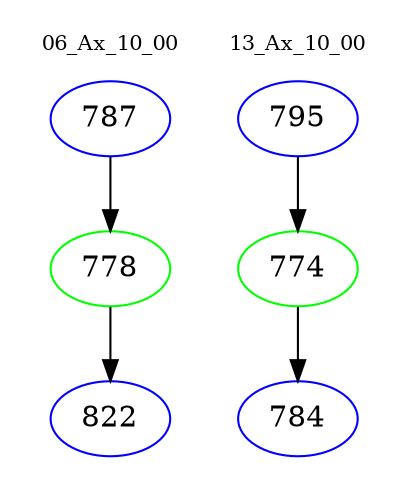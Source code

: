digraph{
subgraph cluster_0 {
color = white
label = "06_Ax_10_00";
fontsize=10;
T0_787 [label="787", color="blue"]
T0_787 -> T0_778 [color="black"]
T0_778 [label="778", color="green"]
T0_778 -> T0_822 [color="black"]
T0_822 [label="822", color="blue"]
}
subgraph cluster_1 {
color = white
label = "13_Ax_10_00";
fontsize=10;
T1_795 [label="795", color="blue"]
T1_795 -> T1_774 [color="black"]
T1_774 [label="774", color="green"]
T1_774 -> T1_784 [color="black"]
T1_784 [label="784", color="blue"]
}
}
